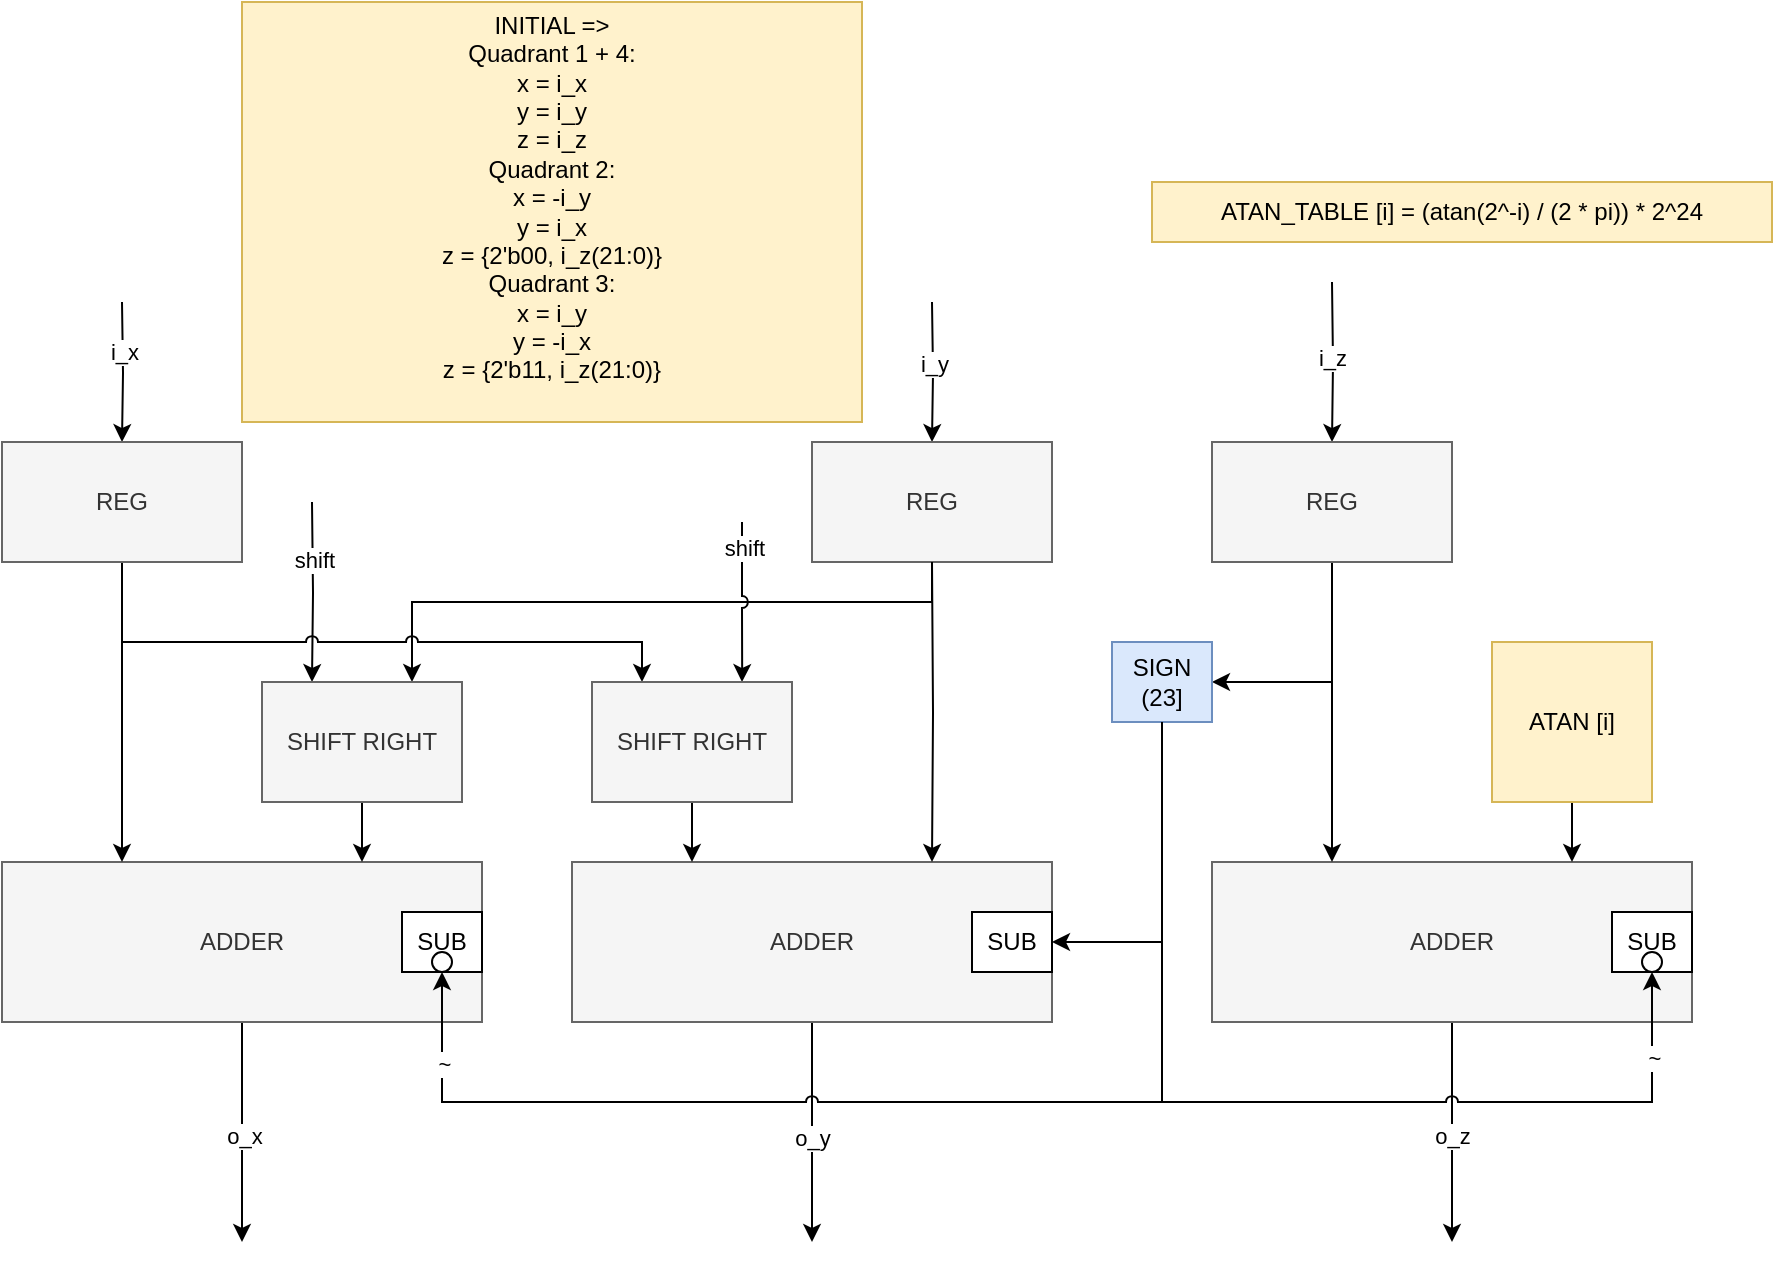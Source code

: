 <mxfile version="24.8.4">
  <diagram name="Page-1" id="YzD-uzBGKF611HAoIOIS">
    <mxGraphModel dx="1674" dy="772" grid="1" gridSize="10" guides="1" tooltips="1" connect="1" arrows="1" fold="1" page="1" pageScale="1" pageWidth="1654" pageHeight="1169" math="0" shadow="0">
      <root>
        <mxCell id="0" />
        <mxCell id="1" parent="0" />
        <mxCell id="WgYYjMLKn91oxPnAL9ZP-1" value="ATAN_TABLE [i] = (atan(2^-i) / (2 * pi)) * 2^24" style="text;html=1;align=center;verticalAlign=middle;whiteSpace=wrap;rounded=0;fillColor=#fff2cc;strokeColor=#d6b656;" parent="1" vertex="1">
          <mxGeometry x="690" y="170" width="310" height="30" as="geometry" />
        </mxCell>
        <mxCell id="WgYYjMLKn91oxPnAL9ZP-2" value="INITIAL =&amp;gt;&lt;div&gt;Quadrant 1 + 4:&lt;/div&gt;&lt;div&gt;x = i_x&lt;/div&gt;&lt;div&gt;y = i_y&lt;/div&gt;&lt;div&gt;z = i_z&lt;/div&gt;&lt;div&gt;Quadrant 2:&lt;/div&gt;&lt;div&gt;x = -i_y&lt;/div&gt;&lt;div&gt;y = i_x&lt;/div&gt;&lt;div&gt;z = {2&#39;b00, i_z(21:0)}&lt;/div&gt;&lt;div&gt;Quadrant 3:&lt;/div&gt;&lt;div&gt;x = i_y&lt;/div&gt;&lt;div&gt;y = -i_x&lt;/div&gt;&lt;div&gt;z = {2&#39;b11, i_z(21:0)}&lt;/div&gt;&lt;div&gt;&amp;nbsp;&lt;/div&gt;" style="text;html=1;align=center;verticalAlign=middle;whiteSpace=wrap;rounded=0;fillColor=#fff2cc;strokeColor=#d6b656;" parent="1" vertex="1">
          <mxGeometry x="235" y="80" width="310" height="210" as="geometry" />
        </mxCell>
        <mxCell id="WgYYjMLKn91oxPnAL9ZP-36" style="edgeStyle=orthogonalEdgeStyle;rounded=0;orthogonalLoop=1;jettySize=auto;html=1;" parent="1" source="WgYYjMLKn91oxPnAL9ZP-3" edge="1">
          <mxGeometry relative="1" as="geometry">
            <mxPoint x="235" y="700" as="targetPoint" />
          </mxGeometry>
        </mxCell>
        <mxCell id="WgYYjMLKn91oxPnAL9ZP-37" value="o_x" style="edgeLabel;html=1;align=center;verticalAlign=middle;resizable=0;points=[];" parent="WgYYjMLKn91oxPnAL9ZP-36" vertex="1" connectable="0">
          <mxGeometry x="0.032" relative="1" as="geometry">
            <mxPoint as="offset" />
          </mxGeometry>
        </mxCell>
        <mxCell id="WgYYjMLKn91oxPnAL9ZP-3" value="ADDER" style="rounded=0;whiteSpace=wrap;html=1;fillColor=#f5f5f5;fontColor=#333333;strokeColor=#666666;" parent="1" vertex="1">
          <mxGeometry x="115" y="510" width="240" height="80" as="geometry" />
        </mxCell>
        <mxCell id="WgYYjMLKn91oxPnAL9ZP-20" style="edgeStyle=orthogonalEdgeStyle;rounded=0;orthogonalLoop=1;jettySize=auto;html=1;entryX=0.75;entryY=0;entryDx=0;entryDy=0;" parent="1" source="WgYYjMLKn91oxPnAL9ZP-4" target="WgYYjMLKn91oxPnAL9ZP-6" edge="1">
          <mxGeometry relative="1" as="geometry">
            <Array as="points">
              <mxPoint x="580" y="380" />
              <mxPoint x="320" y="380" />
            </Array>
          </mxGeometry>
        </mxCell>
        <mxCell id="WgYYjMLKn91oxPnAL9ZP-44" style="edgeStyle=orthogonalEdgeStyle;rounded=0;orthogonalLoop=1;jettySize=auto;html=1;" parent="1" target="WgYYjMLKn91oxPnAL9ZP-4" edge="1">
          <mxGeometry relative="1" as="geometry">
            <mxPoint x="580" y="230" as="sourcePoint" />
          </mxGeometry>
        </mxCell>
        <mxCell id="WgYYjMLKn91oxPnAL9ZP-45" value="i_y" style="edgeLabel;html=1;align=center;verticalAlign=middle;resizable=0;points=[];" parent="WgYYjMLKn91oxPnAL9ZP-44" vertex="1" connectable="0">
          <mxGeometry x="-0.12" relative="1" as="geometry">
            <mxPoint as="offset" />
          </mxGeometry>
        </mxCell>
        <mxCell id="WgYYjMLKn91oxPnAL9ZP-4" value="REG" style="rounded=0;whiteSpace=wrap;html=1;fillColor=#f5f5f5;fontColor=#333333;strokeColor=#666666;" parent="1" vertex="1">
          <mxGeometry x="520" y="300" width="120" height="60" as="geometry" />
        </mxCell>
        <mxCell id="WgYYjMLKn91oxPnAL9ZP-7" style="edgeStyle=orthogonalEdgeStyle;rounded=0;orthogonalLoop=1;jettySize=auto;html=1;entryX=0.75;entryY=0;entryDx=0;entryDy=0;" parent="1" source="WgYYjMLKn91oxPnAL9ZP-6" target="WgYYjMLKn91oxPnAL9ZP-3" edge="1">
          <mxGeometry relative="1" as="geometry" />
        </mxCell>
        <mxCell id="WgYYjMLKn91oxPnAL9ZP-24" style="edgeStyle=orthogonalEdgeStyle;rounded=0;orthogonalLoop=1;jettySize=auto;html=1;exitX=0.25;exitY=0;exitDx=0;exitDy=0;entryX=0.25;entryY=0;entryDx=0;entryDy=0;" parent="1" target="WgYYjMLKn91oxPnAL9ZP-6" edge="1">
          <mxGeometry relative="1" as="geometry">
            <mxPoint x="270" y="330" as="sourcePoint" />
          </mxGeometry>
        </mxCell>
        <mxCell id="WgYYjMLKn91oxPnAL9ZP-25" value="shift" style="edgeLabel;html=1;align=center;verticalAlign=middle;resizable=0;points=[];" parent="WgYYjMLKn91oxPnAL9ZP-24" vertex="1" connectable="0">
          <mxGeometry x="-0.392" relative="1" as="geometry">
            <mxPoint y="1" as="offset" />
          </mxGeometry>
        </mxCell>
        <mxCell id="WgYYjMLKn91oxPnAL9ZP-6" value="SHIFT RIGHT" style="rounded=0;whiteSpace=wrap;html=1;fillColor=#f5f5f5;fontColor=#333333;strokeColor=#666666;" parent="1" vertex="1">
          <mxGeometry x="245" y="420" width="100" height="60" as="geometry" />
        </mxCell>
        <mxCell id="WgYYjMLKn91oxPnAL9ZP-38" style="edgeStyle=orthogonalEdgeStyle;rounded=0;orthogonalLoop=1;jettySize=auto;html=1;" parent="1" source="WgYYjMLKn91oxPnAL9ZP-8" edge="1">
          <mxGeometry relative="1" as="geometry">
            <mxPoint x="520" y="700" as="targetPoint" />
          </mxGeometry>
        </mxCell>
        <mxCell id="WgYYjMLKn91oxPnAL9ZP-39" value="o_y" style="edgeLabel;html=1;align=center;verticalAlign=middle;resizable=0;points=[];" parent="WgYYjMLKn91oxPnAL9ZP-38" vertex="1" connectable="0">
          <mxGeometry x="0.05" y="-1" relative="1" as="geometry">
            <mxPoint as="offset" />
          </mxGeometry>
        </mxCell>
        <mxCell id="WgYYjMLKn91oxPnAL9ZP-8" value="ADDER" style="rounded=0;whiteSpace=wrap;html=1;fillColor=#f5f5f5;fontColor=#333333;strokeColor=#666666;" parent="1" vertex="1">
          <mxGeometry x="400" y="510" width="240" height="80" as="geometry" />
        </mxCell>
        <mxCell id="WgYYjMLKn91oxPnAL9ZP-11" style="edgeStyle=orthogonalEdgeStyle;rounded=0;orthogonalLoop=1;jettySize=auto;html=1;entryX=0.75;entryY=0;entryDx=0;entryDy=0;" parent="1" target="WgYYjMLKn91oxPnAL9ZP-8" edge="1">
          <mxGeometry relative="1" as="geometry">
            <mxPoint x="580" y="360" as="sourcePoint" />
          </mxGeometry>
        </mxCell>
        <mxCell id="WgYYjMLKn91oxPnAL9ZP-18" style="edgeStyle=orthogonalEdgeStyle;rounded=0;orthogonalLoop=1;jettySize=auto;html=1;entryX=0.25;entryY=0;entryDx=0;entryDy=0;" parent="1" source="WgYYjMLKn91oxPnAL9ZP-14" target="WgYYjMLKn91oxPnAL9ZP-3" edge="1">
          <mxGeometry relative="1" as="geometry" />
        </mxCell>
        <mxCell id="WgYYjMLKn91oxPnAL9ZP-21" style="edgeStyle=orthogonalEdgeStyle;rounded=0;orthogonalLoop=1;jettySize=auto;html=1;entryX=0.25;entryY=0;entryDx=0;entryDy=0;jumpStyle=arc;" parent="1" source="WgYYjMLKn91oxPnAL9ZP-14" target="WgYYjMLKn91oxPnAL9ZP-15" edge="1">
          <mxGeometry relative="1" as="geometry">
            <Array as="points">
              <mxPoint x="175" y="400" />
              <mxPoint x="435" y="400" />
            </Array>
          </mxGeometry>
        </mxCell>
        <mxCell id="WgYYjMLKn91oxPnAL9ZP-42" style="edgeStyle=orthogonalEdgeStyle;rounded=0;orthogonalLoop=1;jettySize=auto;html=1;" parent="1" target="WgYYjMLKn91oxPnAL9ZP-14" edge="1">
          <mxGeometry relative="1" as="geometry">
            <mxPoint x="175" y="230" as="sourcePoint" />
          </mxGeometry>
        </mxCell>
        <mxCell id="WgYYjMLKn91oxPnAL9ZP-43" value="i_x" style="edgeLabel;html=1;align=center;verticalAlign=middle;resizable=0;points=[];" parent="WgYYjMLKn91oxPnAL9ZP-42" vertex="1" connectable="0">
          <mxGeometry x="-0.305" relative="1" as="geometry">
            <mxPoint as="offset" />
          </mxGeometry>
        </mxCell>
        <mxCell id="WgYYjMLKn91oxPnAL9ZP-14" value="REG" style="rounded=0;whiteSpace=wrap;html=1;fillColor=#f5f5f5;fontColor=#333333;strokeColor=#666666;" parent="1" vertex="1">
          <mxGeometry x="115" y="300" width="120" height="60" as="geometry" />
        </mxCell>
        <mxCell id="WgYYjMLKn91oxPnAL9ZP-17" style="edgeStyle=orthogonalEdgeStyle;rounded=0;orthogonalLoop=1;jettySize=auto;html=1;entryX=0.25;entryY=0;entryDx=0;entryDy=0;" parent="1" source="WgYYjMLKn91oxPnAL9ZP-15" target="WgYYjMLKn91oxPnAL9ZP-8" edge="1">
          <mxGeometry relative="1" as="geometry" />
        </mxCell>
        <mxCell id="WgYYjMLKn91oxPnAL9ZP-22" style="edgeStyle=orthogonalEdgeStyle;rounded=0;orthogonalLoop=1;jettySize=auto;html=1;exitX=0.75;exitY=0;exitDx=0;exitDy=0;entryX=0.75;entryY=0;entryDx=0;entryDy=0;jumpStyle=arc;" parent="1" target="WgYYjMLKn91oxPnAL9ZP-15" edge="1">
          <mxGeometry relative="1" as="geometry">
            <mxPoint x="485" y="340" as="sourcePoint" />
          </mxGeometry>
        </mxCell>
        <mxCell id="WgYYjMLKn91oxPnAL9ZP-23" value="shift" style="edgeLabel;html=1;align=center;verticalAlign=middle;resizable=0;points=[];" parent="WgYYjMLKn91oxPnAL9ZP-22" vertex="1" connectable="0">
          <mxGeometry x="-0.689" y="1" relative="1" as="geometry">
            <mxPoint as="offset" />
          </mxGeometry>
        </mxCell>
        <mxCell id="WgYYjMLKn91oxPnAL9ZP-15" value="SHIFT RIGHT" style="rounded=0;whiteSpace=wrap;html=1;fillColor=#f5f5f5;fontColor=#333333;strokeColor=#666666;" parent="1" vertex="1">
          <mxGeometry x="410" y="420" width="100" height="60" as="geometry" />
        </mxCell>
        <mxCell id="WgYYjMLKn91oxPnAL9ZP-40" style="edgeStyle=orthogonalEdgeStyle;rounded=0;orthogonalLoop=1;jettySize=auto;html=1;" parent="1" source="WgYYjMLKn91oxPnAL9ZP-26" edge="1">
          <mxGeometry relative="1" as="geometry">
            <mxPoint x="840" y="700" as="targetPoint" />
          </mxGeometry>
        </mxCell>
        <mxCell id="WgYYjMLKn91oxPnAL9ZP-41" value="o_z" style="edgeLabel;html=1;align=center;verticalAlign=middle;resizable=0;points=[];" parent="WgYYjMLKn91oxPnAL9ZP-40" vertex="1" connectable="0">
          <mxGeometry x="0.032" y="-1" relative="1" as="geometry">
            <mxPoint as="offset" />
          </mxGeometry>
        </mxCell>
        <mxCell id="WgYYjMLKn91oxPnAL9ZP-26" value="ADDER" style="rounded=0;whiteSpace=wrap;html=1;fillColor=#f5f5f5;fontColor=#333333;strokeColor=#666666;" parent="1" vertex="1">
          <mxGeometry x="720" y="510" width="240" height="80" as="geometry" />
        </mxCell>
        <mxCell id="WgYYjMLKn91oxPnAL9ZP-28" style="edgeStyle=orthogonalEdgeStyle;rounded=0;orthogonalLoop=1;jettySize=auto;html=1;entryX=0.75;entryY=0;entryDx=0;entryDy=0;" parent="1" source="WgYYjMLKn91oxPnAL9ZP-27" target="WgYYjMLKn91oxPnAL9ZP-26" edge="1">
          <mxGeometry relative="1" as="geometry" />
        </mxCell>
        <mxCell id="WgYYjMLKn91oxPnAL9ZP-27" value="ATAN [i]" style="whiteSpace=wrap;html=1;aspect=fixed;fillColor=#fff2cc;strokeColor=#d6b656;" parent="1" vertex="1">
          <mxGeometry x="860" y="400" width="80" height="80" as="geometry" />
        </mxCell>
        <mxCell id="WgYYjMLKn91oxPnAL9ZP-30" style="edgeStyle=orthogonalEdgeStyle;rounded=0;orthogonalLoop=1;jettySize=auto;html=1;entryX=0.25;entryY=0;entryDx=0;entryDy=0;" parent="1" source="WgYYjMLKn91oxPnAL9ZP-29" target="WgYYjMLKn91oxPnAL9ZP-26" edge="1">
          <mxGeometry relative="1" as="geometry" />
        </mxCell>
        <mxCell id="WgYYjMLKn91oxPnAL9ZP-33" style="edgeStyle=orthogonalEdgeStyle;rounded=0;orthogonalLoop=1;jettySize=auto;html=1;entryX=1;entryY=0.5;entryDx=0;entryDy=0;" parent="1" source="WgYYjMLKn91oxPnAL9ZP-29" target="WgYYjMLKn91oxPnAL9ZP-32" edge="1">
          <mxGeometry relative="1" as="geometry" />
        </mxCell>
        <mxCell id="WgYYjMLKn91oxPnAL9ZP-46" style="edgeStyle=orthogonalEdgeStyle;rounded=0;orthogonalLoop=1;jettySize=auto;html=1;" parent="1" target="WgYYjMLKn91oxPnAL9ZP-29" edge="1">
          <mxGeometry relative="1" as="geometry">
            <mxPoint x="780" y="220" as="sourcePoint" />
          </mxGeometry>
        </mxCell>
        <mxCell id="WgYYjMLKn91oxPnAL9ZP-47" value="i_z" style="edgeLabel;html=1;align=center;verticalAlign=middle;resizable=0;points=[];" parent="WgYYjMLKn91oxPnAL9ZP-46" vertex="1" connectable="0">
          <mxGeometry x="-0.056" y="-1" relative="1" as="geometry">
            <mxPoint as="offset" />
          </mxGeometry>
        </mxCell>
        <mxCell id="WgYYjMLKn91oxPnAL9ZP-29" value="REG" style="rounded=0;whiteSpace=wrap;html=1;fillColor=#f5f5f5;fontColor=#333333;strokeColor=#666666;" parent="1" vertex="1">
          <mxGeometry x="720" y="300" width="120" height="60" as="geometry" />
        </mxCell>
        <mxCell id="WgYYjMLKn91oxPnAL9ZP-56" style="edgeStyle=orthogonalEdgeStyle;rounded=0;orthogonalLoop=1;jettySize=auto;html=1;entryX=1;entryY=0.5;entryDx=0;entryDy=0;" parent="1" source="WgYYjMLKn91oxPnAL9ZP-32" target="WgYYjMLKn91oxPnAL9ZP-53" edge="1">
          <mxGeometry relative="1" as="geometry">
            <Array as="points">
              <mxPoint x="695" y="550" />
            </Array>
          </mxGeometry>
        </mxCell>
        <mxCell id="WgYYjMLKn91oxPnAL9ZP-57" style="edgeStyle=orthogonalEdgeStyle;rounded=0;orthogonalLoop=1;jettySize=auto;html=1;entryX=0.5;entryY=1;entryDx=0;entryDy=0;jumpStyle=arc;" parent="1" source="WgYYjMLKn91oxPnAL9ZP-32" target="WgYYjMLKn91oxPnAL9ZP-49" edge="1">
          <mxGeometry relative="1" as="geometry">
            <Array as="points">
              <mxPoint x="695" y="630" />
              <mxPoint x="940" y="630" />
            </Array>
          </mxGeometry>
        </mxCell>
        <mxCell id="WgYYjMLKn91oxPnAL9ZP-61" value="~" style="edgeLabel;html=1;align=center;verticalAlign=middle;resizable=0;points=[];" parent="WgYYjMLKn91oxPnAL9ZP-57" vertex="1" connectable="0">
          <mxGeometry x="0.834" y="-1" relative="1" as="geometry">
            <mxPoint y="1" as="offset" />
          </mxGeometry>
        </mxCell>
        <mxCell id="WgYYjMLKn91oxPnAL9ZP-32" value="SIGN (23]" style="rounded=0;whiteSpace=wrap;html=1;fillColor=#dae8fc;strokeColor=#6c8ebf;" parent="1" vertex="1">
          <mxGeometry x="670" y="400" width="50" height="40" as="geometry" />
        </mxCell>
        <mxCell id="WgYYjMLKn91oxPnAL9ZP-49" value="SUB" style="rounded=0;whiteSpace=wrap;html=1;" parent="1" vertex="1">
          <mxGeometry x="920" y="535" width="40" height="30" as="geometry" />
        </mxCell>
        <mxCell id="WgYYjMLKn91oxPnAL9ZP-53" value="SUB" style="rounded=0;whiteSpace=wrap;html=1;" parent="1" vertex="1">
          <mxGeometry x="600" y="535" width="40" height="30" as="geometry" />
        </mxCell>
        <mxCell id="WgYYjMLKn91oxPnAL9ZP-55" style="edgeStyle=orthogonalEdgeStyle;rounded=0;orthogonalLoop=1;jettySize=auto;html=1;exitX=0.5;exitY=1;exitDx=0;exitDy=0;jumpStyle=arc;" parent="1" source="WgYYjMLKn91oxPnAL9ZP-32" target="WgYYjMLKn91oxPnAL9ZP-54" edge="1">
          <mxGeometry relative="1" as="geometry">
            <mxPoint x="380" y="660" as="sourcePoint" />
            <Array as="points">
              <mxPoint x="695" y="630" />
              <mxPoint x="335" y="630" />
            </Array>
          </mxGeometry>
        </mxCell>
        <mxCell id="WgYYjMLKn91oxPnAL9ZP-62" value="~" style="edgeLabel;html=1;align=center;verticalAlign=middle;resizable=0;points=[];" parent="WgYYjMLKn91oxPnAL9ZP-55" vertex="1" connectable="0">
          <mxGeometry x="0.852" y="-1" relative="1" as="geometry">
            <mxPoint as="offset" />
          </mxGeometry>
        </mxCell>
        <mxCell id="WgYYjMLKn91oxPnAL9ZP-54" value="SUB" style="rounded=0;whiteSpace=wrap;html=1;" parent="1" vertex="1">
          <mxGeometry x="315" y="535" width="40" height="30" as="geometry" />
        </mxCell>
        <mxCell id="WgYYjMLKn91oxPnAL9ZP-58" value="" style="ellipse;whiteSpace=wrap;html=1;aspect=fixed;" parent="1" vertex="1">
          <mxGeometry x="330" y="555" width="10" height="10" as="geometry" />
        </mxCell>
        <mxCell id="WgYYjMLKn91oxPnAL9ZP-60" value="" style="ellipse;whiteSpace=wrap;html=1;aspect=fixed;" parent="1" vertex="1">
          <mxGeometry x="935" y="555" width="10" height="10" as="geometry" />
        </mxCell>
      </root>
    </mxGraphModel>
  </diagram>
</mxfile>
